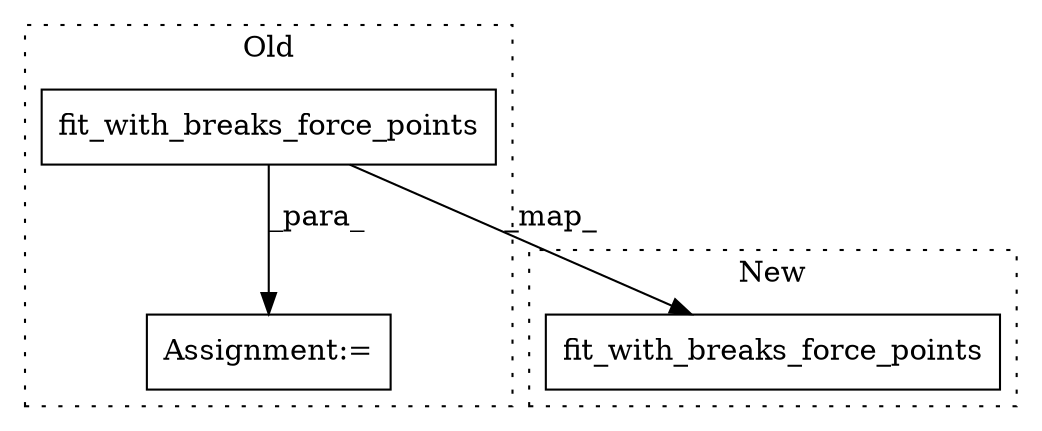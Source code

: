 digraph G {
subgraph cluster0 {
1 [label="fit_with_breaks_force_points" a="32" s="4667,4724" l="29,1" shape="box"];
3 [label="Assignment:=" a="7" s="4659" l="1" shape="box"];
label = "Old";
style="dotted";
}
subgraph cluster1 {
2 [label="fit_with_breaks_force_points" a="32" s="4599,4656" l="29,1" shape="box"];
label = "New";
style="dotted";
}
1 -> 3 [label="_para_"];
1 -> 2 [label="_map_"];
}
